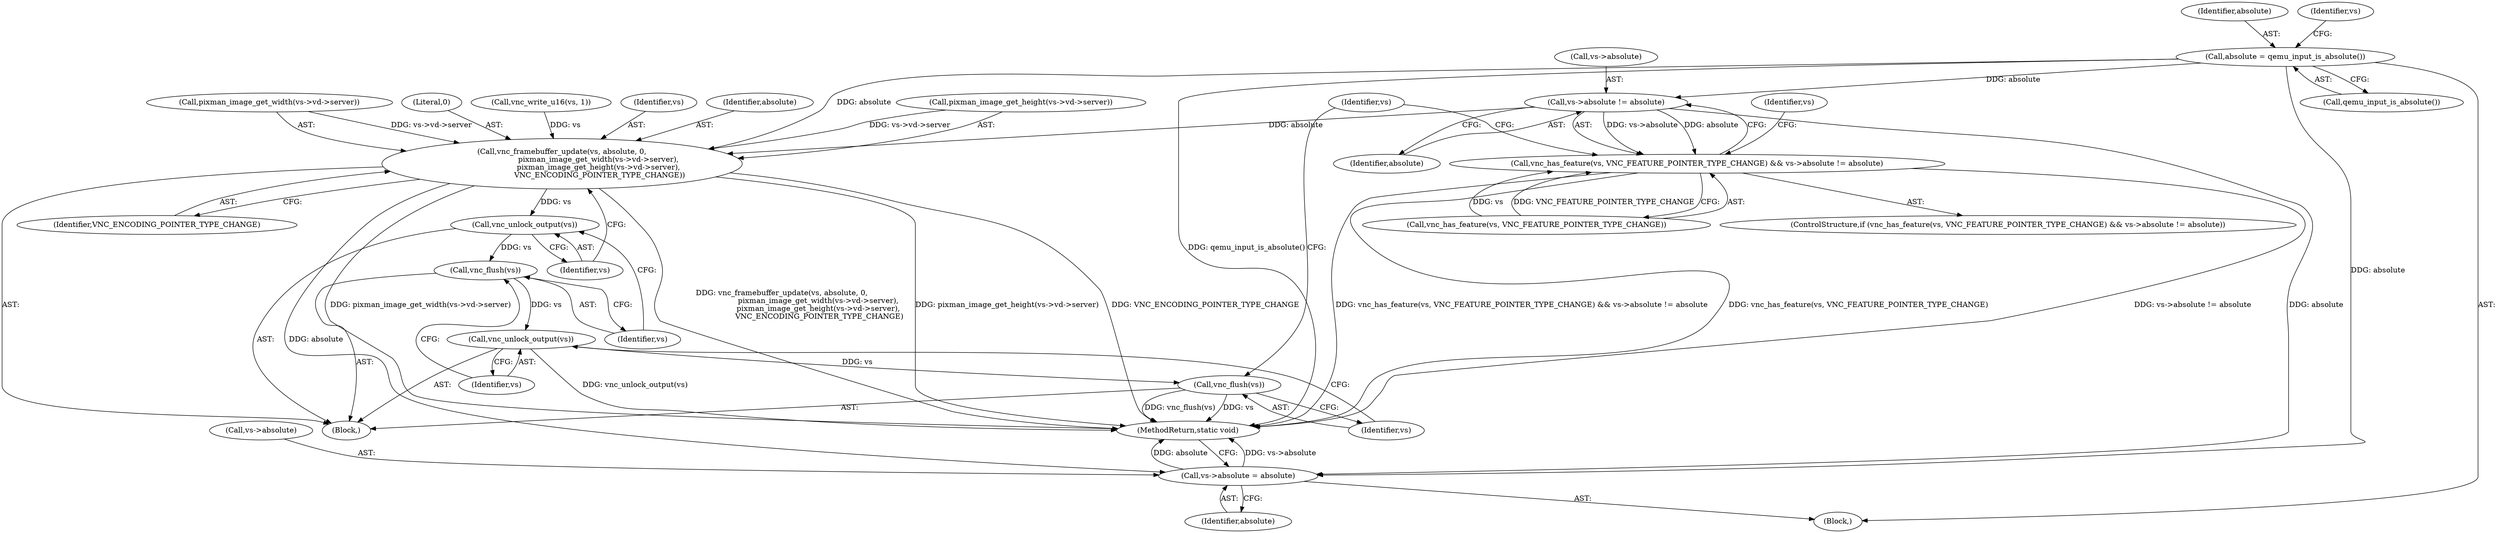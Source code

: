 digraph "0_qemu_bea60dd7679364493a0d7f5b54316c767cf894ef@pointer" {
"1000120" [label="(Call,vs->absolute != absolute)"];
"1000112" [label="(Call,absolute = qemu_input_is_absolute())"];
"1000116" [label="(Call,vnc_has_feature(vs, VNC_FEATURE_POINTER_TYPE_CHANGE) && vs->absolute != absolute)"];
"1000132" [label="(Call,vnc_framebuffer_update(vs, absolute, 0,\n                               pixman_image_get_width(vs->vd->server),\n                               pixman_image_get_height(vs->vd->server),\n                                VNC_ENCODING_POINTER_TYPE_CHANGE))"];
"1000149" [label="(Call,vnc_unlock_output(vs))"];
"1000151" [label="(Call,vnc_flush(vs))"];
"1000153" [label="(Call,vnc_unlock_output(vs))"];
"1000155" [label="(Call,vnc_flush(vs))"];
"1000157" [label="(Call,vs->absolute = absolute)"];
"1000151" [label="(Call,vnc_flush(vs))"];
"1000157" [label="(Call,vs->absolute = absolute)"];
"1000155" [label="(Call,vnc_flush(vs))"];
"1000117" [label="(Call,vnc_has_feature(vs, VNC_FEATURE_POINTER_TYPE_CHANGE))"];
"1000113" [label="(Identifier,absolute)"];
"1000120" [label="(Call,vs->absolute != absolute)"];
"1000161" [label="(Identifier,absolute)"];
"1000142" [label="(Call,pixman_image_get_height(vs->vd->server))"];
"1000156" [label="(Identifier,vs)"];
"1000118" [label="(Identifier,vs)"];
"1000136" [label="(Call,pixman_image_get_width(vs->vd->server))"];
"1000148" [label="(Identifier,VNC_ENCODING_POINTER_TYPE_CHANGE)"];
"1000135" [label="(Literal,0)"];
"1000124" [label="(Identifier,absolute)"];
"1000129" [label="(Call,vnc_write_u16(vs, 1))"];
"1000153" [label="(Call,vnc_unlock_output(vs))"];
"1000133" [label="(Identifier,vs)"];
"1000159" [label="(Identifier,vs)"];
"1000125" [label="(Block,)"];
"1000162" [label="(MethodReturn,static void)"];
"1000127" [label="(Identifier,vs)"];
"1000112" [label="(Call,absolute = qemu_input_is_absolute())"];
"1000103" [label="(Block,)"];
"1000149" [label="(Call,vnc_unlock_output(vs))"];
"1000116" [label="(Call,vnc_has_feature(vs, VNC_FEATURE_POINTER_TYPE_CHANGE) && vs->absolute != absolute)"];
"1000115" [label="(ControlStructure,if (vnc_has_feature(vs, VNC_FEATURE_POINTER_TYPE_CHANGE) && vs->absolute != absolute))"];
"1000154" [label="(Identifier,vs)"];
"1000134" [label="(Identifier,absolute)"];
"1000132" [label="(Call,vnc_framebuffer_update(vs, absolute, 0,\n                               pixman_image_get_width(vs->vd->server),\n                               pixman_image_get_height(vs->vd->server),\n                                VNC_ENCODING_POINTER_TYPE_CHANGE))"];
"1000114" [label="(Call,qemu_input_is_absolute())"];
"1000152" [label="(Identifier,vs)"];
"1000150" [label="(Identifier,vs)"];
"1000158" [label="(Call,vs->absolute)"];
"1000121" [label="(Call,vs->absolute)"];
"1000120" -> "1000116"  [label="AST: "];
"1000120" -> "1000124"  [label="CFG: "];
"1000121" -> "1000120"  [label="AST: "];
"1000124" -> "1000120"  [label="AST: "];
"1000116" -> "1000120"  [label="CFG: "];
"1000120" -> "1000116"  [label="DDG: vs->absolute"];
"1000120" -> "1000116"  [label="DDG: absolute"];
"1000112" -> "1000120"  [label="DDG: absolute"];
"1000120" -> "1000132"  [label="DDG: absolute"];
"1000120" -> "1000157"  [label="DDG: absolute"];
"1000112" -> "1000103"  [label="AST: "];
"1000112" -> "1000114"  [label="CFG: "];
"1000113" -> "1000112"  [label="AST: "];
"1000114" -> "1000112"  [label="AST: "];
"1000118" -> "1000112"  [label="CFG: "];
"1000112" -> "1000162"  [label="DDG: qemu_input_is_absolute()"];
"1000112" -> "1000132"  [label="DDG: absolute"];
"1000112" -> "1000157"  [label="DDG: absolute"];
"1000116" -> "1000115"  [label="AST: "];
"1000116" -> "1000117"  [label="CFG: "];
"1000117" -> "1000116"  [label="AST: "];
"1000127" -> "1000116"  [label="CFG: "];
"1000159" -> "1000116"  [label="CFG: "];
"1000116" -> "1000162"  [label="DDG: vnc_has_feature(vs, VNC_FEATURE_POINTER_TYPE_CHANGE)"];
"1000116" -> "1000162"  [label="DDG: vs->absolute != absolute"];
"1000116" -> "1000162"  [label="DDG: vnc_has_feature(vs, VNC_FEATURE_POINTER_TYPE_CHANGE) && vs->absolute != absolute"];
"1000117" -> "1000116"  [label="DDG: vs"];
"1000117" -> "1000116"  [label="DDG: VNC_FEATURE_POINTER_TYPE_CHANGE"];
"1000132" -> "1000125"  [label="AST: "];
"1000132" -> "1000148"  [label="CFG: "];
"1000133" -> "1000132"  [label="AST: "];
"1000134" -> "1000132"  [label="AST: "];
"1000135" -> "1000132"  [label="AST: "];
"1000136" -> "1000132"  [label="AST: "];
"1000142" -> "1000132"  [label="AST: "];
"1000148" -> "1000132"  [label="AST: "];
"1000150" -> "1000132"  [label="CFG: "];
"1000132" -> "1000162"  [label="DDG: pixman_image_get_height(vs->vd->server)"];
"1000132" -> "1000162"  [label="DDG: vnc_framebuffer_update(vs, absolute, 0,\n                               pixman_image_get_width(vs->vd->server),\n                               pixman_image_get_height(vs->vd->server),\n                                VNC_ENCODING_POINTER_TYPE_CHANGE)"];
"1000132" -> "1000162"  [label="DDG: VNC_ENCODING_POINTER_TYPE_CHANGE"];
"1000132" -> "1000162"  [label="DDG: pixman_image_get_width(vs->vd->server)"];
"1000129" -> "1000132"  [label="DDG: vs"];
"1000136" -> "1000132"  [label="DDG: vs->vd->server"];
"1000142" -> "1000132"  [label="DDG: vs->vd->server"];
"1000132" -> "1000149"  [label="DDG: vs"];
"1000132" -> "1000157"  [label="DDG: absolute"];
"1000149" -> "1000125"  [label="AST: "];
"1000149" -> "1000150"  [label="CFG: "];
"1000150" -> "1000149"  [label="AST: "];
"1000152" -> "1000149"  [label="CFG: "];
"1000149" -> "1000151"  [label="DDG: vs"];
"1000151" -> "1000125"  [label="AST: "];
"1000151" -> "1000152"  [label="CFG: "];
"1000152" -> "1000151"  [label="AST: "];
"1000154" -> "1000151"  [label="CFG: "];
"1000151" -> "1000153"  [label="DDG: vs"];
"1000153" -> "1000125"  [label="AST: "];
"1000153" -> "1000154"  [label="CFG: "];
"1000154" -> "1000153"  [label="AST: "];
"1000156" -> "1000153"  [label="CFG: "];
"1000153" -> "1000162"  [label="DDG: vnc_unlock_output(vs)"];
"1000153" -> "1000155"  [label="DDG: vs"];
"1000155" -> "1000125"  [label="AST: "];
"1000155" -> "1000156"  [label="CFG: "];
"1000156" -> "1000155"  [label="AST: "];
"1000159" -> "1000155"  [label="CFG: "];
"1000155" -> "1000162"  [label="DDG: vs"];
"1000155" -> "1000162"  [label="DDG: vnc_flush(vs)"];
"1000157" -> "1000103"  [label="AST: "];
"1000157" -> "1000161"  [label="CFG: "];
"1000158" -> "1000157"  [label="AST: "];
"1000161" -> "1000157"  [label="AST: "];
"1000162" -> "1000157"  [label="CFG: "];
"1000157" -> "1000162"  [label="DDG: vs->absolute"];
"1000157" -> "1000162"  [label="DDG: absolute"];
}
